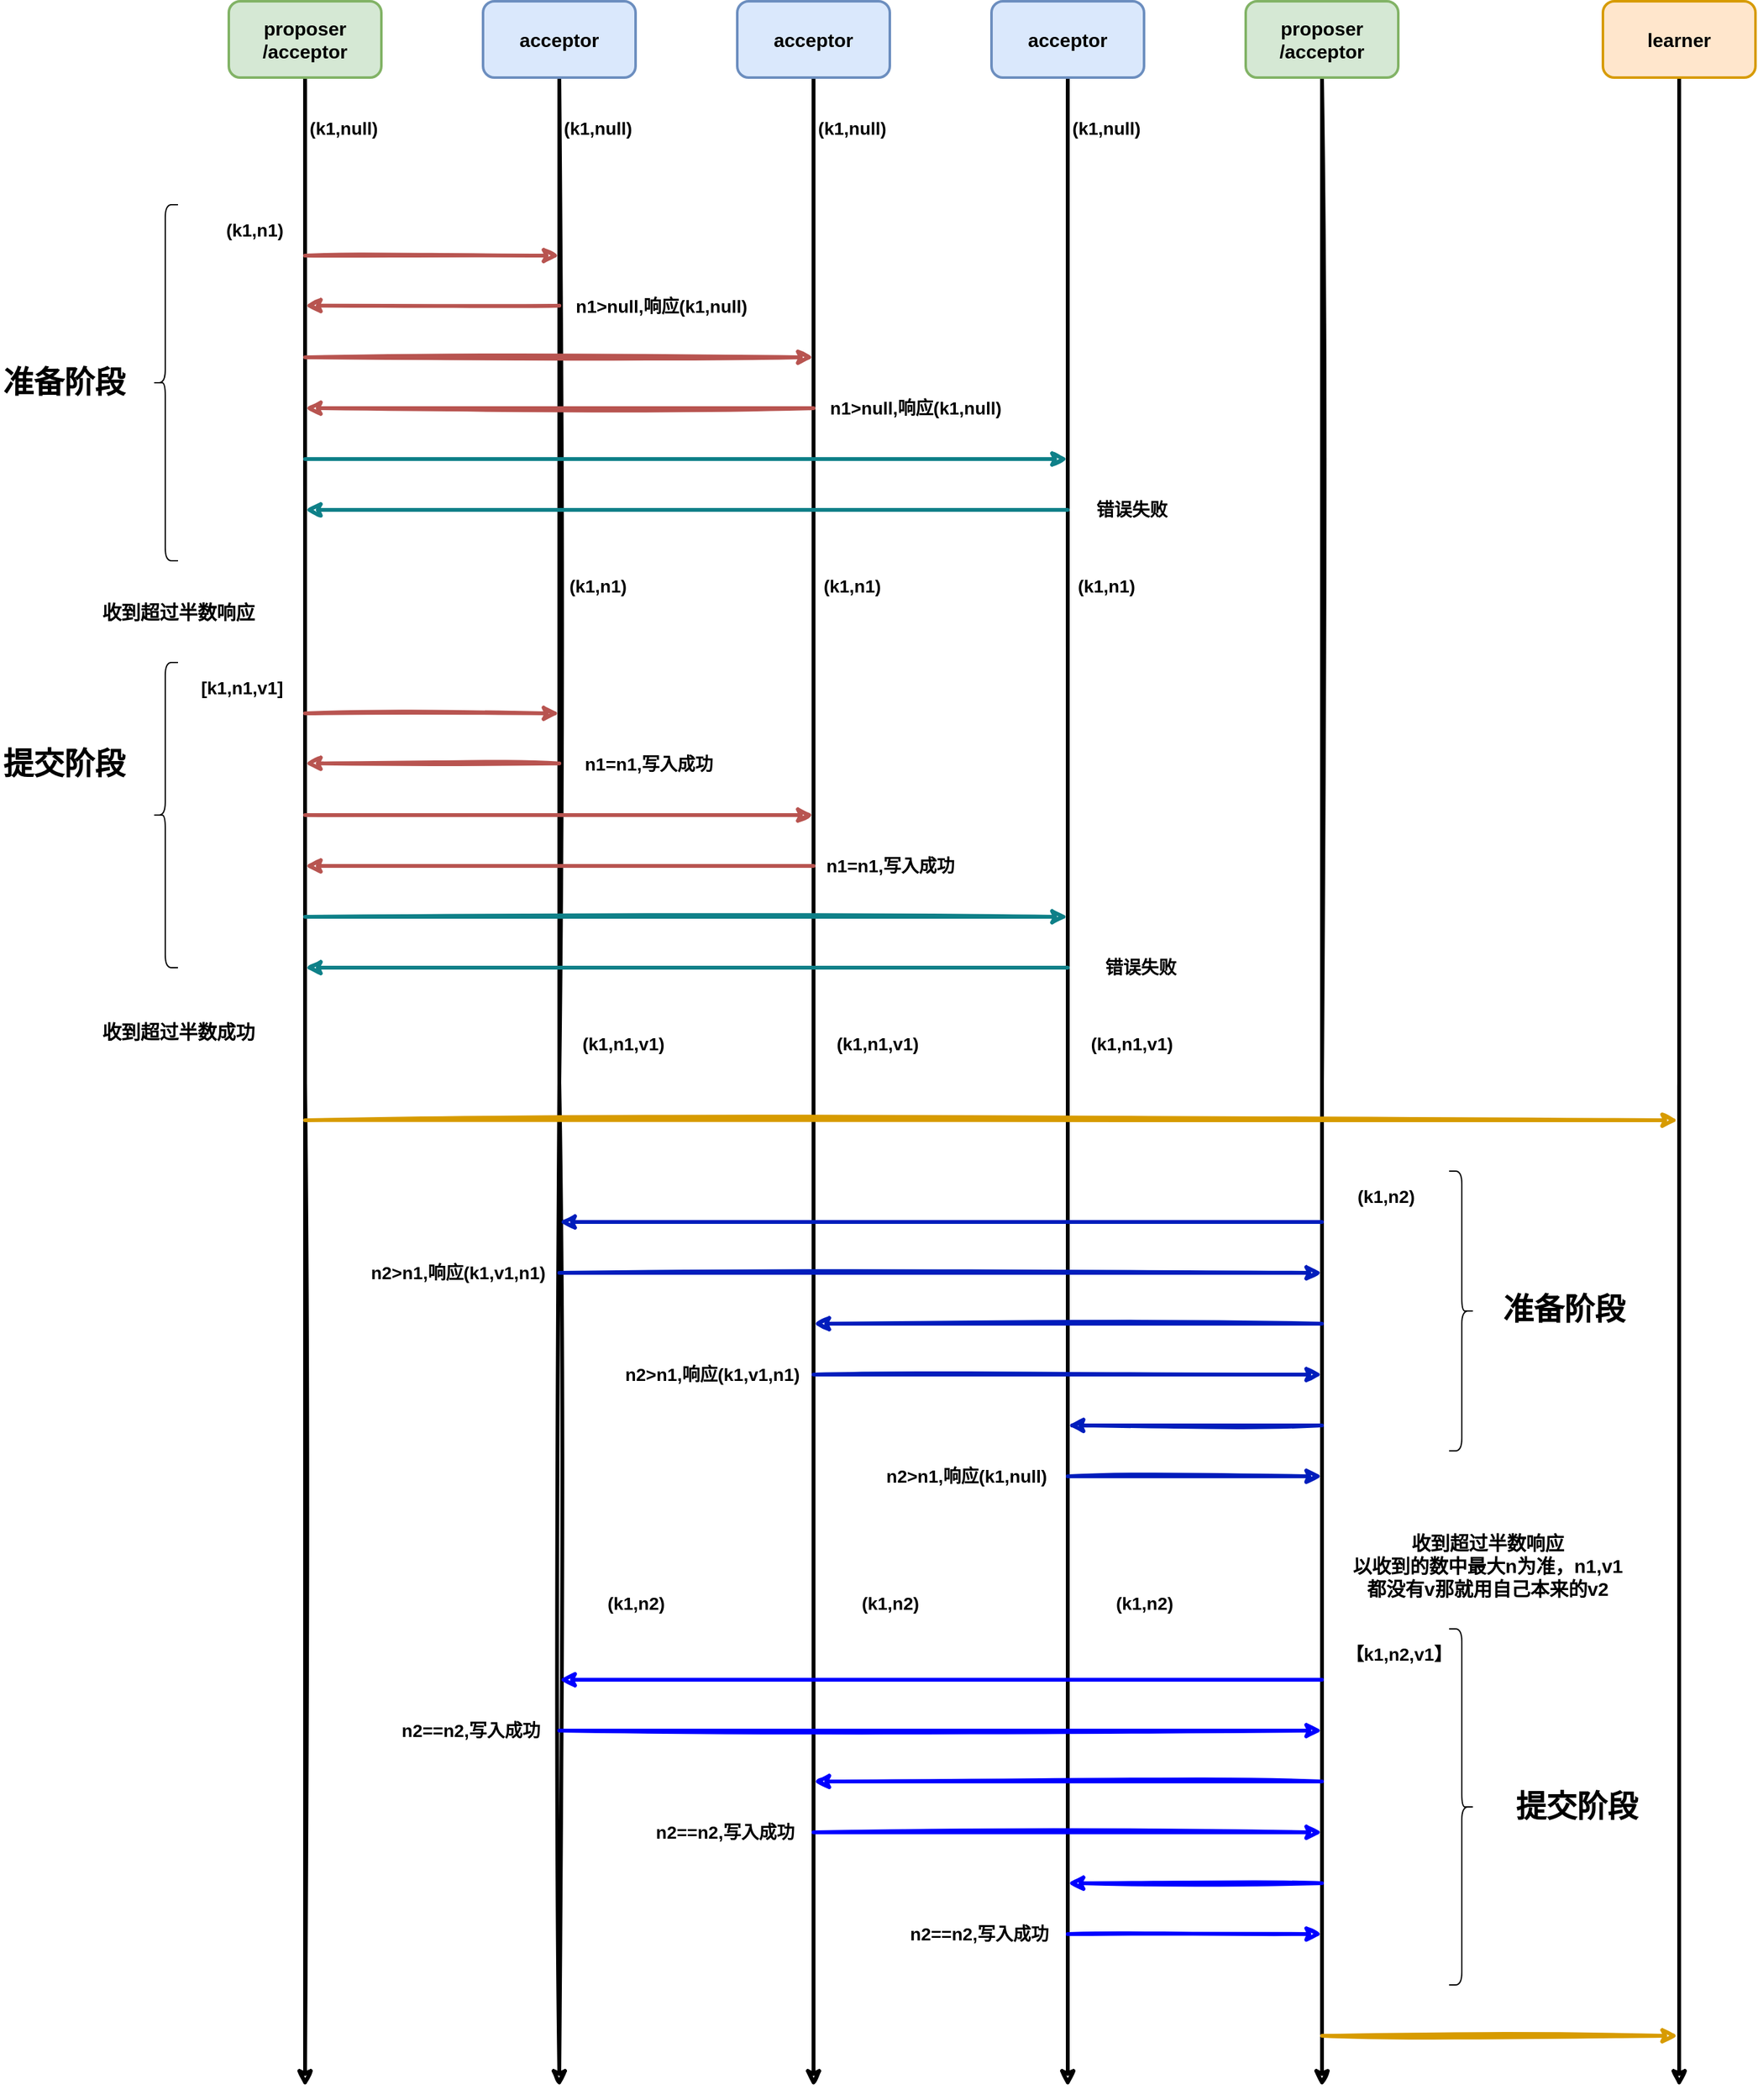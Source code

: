 <mxfile version="20.6.0" type="github">
  <diagram id="HLnwn-vEqSxVtuFkXKkY" name="第 1 页">
    <mxGraphModel dx="3192" dy="1335" grid="1" gridSize="10" guides="1" tooltips="1" connect="1" arrows="1" fold="1" page="1" pageScale="1" pageWidth="827" pageHeight="1169" math="0" shadow="0">
      <root>
        <mxCell id="0" />
        <mxCell id="1" parent="0" />
        <mxCell id="vfaFnPuMj867dS4xbzOk-1" style="edgeStyle=orthogonalEdgeStyle;rounded=0;orthogonalLoop=1;jettySize=auto;html=1;fontSize=15;strokeWidth=3;sketch=1;" edge="1" parent="1" source="vfaFnPuMj867dS4xbzOk-2">
          <mxGeometry relative="1" as="geometry">
            <mxPoint x="220" y="1880" as="targetPoint" />
          </mxGeometry>
        </mxCell>
        <mxCell id="vfaFnPuMj867dS4xbzOk-2" value="proposer&lt;br&gt;/acceptor" style="rounded=1;whiteSpace=wrap;html=1;strokeWidth=2;fillWeight=4;hachureGap=8;hachureAngle=45;fillColor=#d5e8d4;sketch=0;strokeColor=#82b366;fontSize=15;fontStyle=1" vertex="1" parent="1">
          <mxGeometry x="160" y="240" width="120" height="60" as="geometry" />
        </mxCell>
        <mxCell id="vfaFnPuMj867dS4xbzOk-3" style="edgeStyle=orthogonalEdgeStyle;rounded=0;orthogonalLoop=1;jettySize=auto;html=1;fontSize=15;strokeWidth=3;sketch=1;" edge="1" parent="1" source="vfaFnPuMj867dS4xbzOk-4">
          <mxGeometry relative="1" as="geometry">
            <mxPoint x="420" y="1880" as="targetPoint" />
          </mxGeometry>
        </mxCell>
        <mxCell id="vfaFnPuMj867dS4xbzOk-4" value="acceptor" style="rounded=1;whiteSpace=wrap;html=1;strokeWidth=2;fillWeight=4;hachureGap=8;hachureAngle=45;fillColor=#dae8fc;sketch=0;strokeColor=#6c8ebf;fontSize=15;fontStyle=1" vertex="1" parent="1">
          <mxGeometry x="360" y="240" width="120" height="60" as="geometry" />
        </mxCell>
        <mxCell id="vfaFnPuMj867dS4xbzOk-5" style="edgeStyle=orthogonalEdgeStyle;rounded=0;orthogonalLoop=1;jettySize=auto;html=1;fontSize=15;strokeWidth=3;sketch=1;" edge="1" parent="1" source="vfaFnPuMj867dS4xbzOk-6">
          <mxGeometry relative="1" as="geometry">
            <mxPoint x="620" y="1880" as="targetPoint" />
          </mxGeometry>
        </mxCell>
        <mxCell id="vfaFnPuMj867dS4xbzOk-6" value="acceptor" style="rounded=1;whiteSpace=wrap;html=1;strokeWidth=2;fillWeight=4;hachureGap=8;hachureAngle=45;fillColor=#dae8fc;sketch=0;strokeColor=#6c8ebf;fontSize=15;fontStyle=1" vertex="1" parent="1">
          <mxGeometry x="560" y="240" width="120" height="60" as="geometry" />
        </mxCell>
        <mxCell id="vfaFnPuMj867dS4xbzOk-7" style="edgeStyle=orthogonalEdgeStyle;rounded=0;orthogonalLoop=1;jettySize=auto;html=1;fontSize=15;strokeWidth=3;sketch=1;" edge="1" parent="1" source="vfaFnPuMj867dS4xbzOk-8">
          <mxGeometry relative="1" as="geometry">
            <mxPoint x="820" y="1880" as="targetPoint" />
          </mxGeometry>
        </mxCell>
        <mxCell id="vfaFnPuMj867dS4xbzOk-8" value="acceptor" style="rounded=1;whiteSpace=wrap;html=1;strokeWidth=2;fillWeight=4;hachureGap=8;hachureAngle=45;fillColor=#dae8fc;sketch=0;strokeColor=#6c8ebf;fontSize=15;fontStyle=1" vertex="1" parent="1">
          <mxGeometry x="760" y="240" width="120" height="60" as="geometry" />
        </mxCell>
        <mxCell id="vfaFnPuMj867dS4xbzOk-9" style="edgeStyle=orthogonalEdgeStyle;rounded=0;orthogonalLoop=1;jettySize=auto;html=1;fontSize=15;strokeWidth=3;sketch=1;" edge="1" parent="1" source="vfaFnPuMj867dS4xbzOk-10">
          <mxGeometry relative="1" as="geometry">
            <mxPoint x="1020" y="1880" as="targetPoint" />
          </mxGeometry>
        </mxCell>
        <mxCell id="vfaFnPuMj867dS4xbzOk-10" value="proposer&lt;br&gt;/acceptor" style="rounded=1;whiteSpace=wrap;html=1;strokeWidth=2;fillWeight=4;hachureGap=8;hachureAngle=45;fillColor=#d5e8d4;sketch=0;strokeColor=#82b366;fontSize=15;fontStyle=1" vertex="1" parent="1">
          <mxGeometry x="960" y="240" width="120" height="60" as="geometry" />
        </mxCell>
        <mxCell id="vfaFnPuMj867dS4xbzOk-11" value="" style="endArrow=classic;html=1;rounded=0;sketch=1;strokeWidth=3;fontSize=14;fillColor=#f8cecc;strokeColor=#b85450;" edge="1" parent="1">
          <mxGeometry width="50" height="50" relative="1" as="geometry">
            <mxPoint x="220" y="440" as="sourcePoint" />
            <mxPoint x="420" y="440" as="targetPoint" />
          </mxGeometry>
        </mxCell>
        <mxCell id="vfaFnPuMj867dS4xbzOk-12" value="(k1,null)" style="text;strokeColor=none;fillColor=none;html=1;fontSize=14;fontStyle=1;verticalAlign=middle;align=center;sketch=0;" vertex="1" parent="1">
          <mxGeometry x="200" y="320" width="100" height="40" as="geometry" />
        </mxCell>
        <mxCell id="vfaFnPuMj867dS4xbzOk-13" value="" style="endArrow=classic;html=1;rounded=0;sketch=1;strokeWidth=3;fontSize=15;fillColor=#f8cecc;strokeColor=#b85450;" edge="1" parent="1">
          <mxGeometry width="50" height="50" relative="1" as="geometry">
            <mxPoint x="220" y="520" as="sourcePoint" />
            <mxPoint x="620" y="520" as="targetPoint" />
            <Array as="points" />
          </mxGeometry>
        </mxCell>
        <mxCell id="vfaFnPuMj867dS4xbzOk-14" value="" style="endArrow=classic;html=1;rounded=0;sketch=1;strokeWidth=3;fontSize=15;fillColor=#b0e3e6;strokeColor=#0e8088;" edge="1" parent="1">
          <mxGeometry width="50" height="50" relative="1" as="geometry">
            <mxPoint x="220" y="600" as="sourcePoint" />
            <mxPoint x="820" y="600" as="targetPoint" />
          </mxGeometry>
        </mxCell>
        <mxCell id="vfaFnPuMj867dS4xbzOk-15" value="(k1,null)" style="text;strokeColor=none;fillColor=none;html=1;fontSize=14;fontStyle=1;verticalAlign=middle;align=center;sketch=0;" vertex="1" parent="1">
          <mxGeometry x="400" y="320" width="100" height="40" as="geometry" />
        </mxCell>
        <mxCell id="vfaFnPuMj867dS4xbzOk-16" value="(k1,null)" style="text;strokeColor=none;fillColor=none;html=1;fontSize=14;fontStyle=1;verticalAlign=middle;align=center;sketch=0;" vertex="1" parent="1">
          <mxGeometry x="600" y="320" width="100" height="40" as="geometry" />
        </mxCell>
        <mxCell id="vfaFnPuMj867dS4xbzOk-17" value="(k1,null)" style="text;strokeColor=none;fillColor=none;html=1;fontSize=14;fontStyle=1;verticalAlign=middle;align=center;sketch=0;" vertex="1" parent="1">
          <mxGeometry x="800" y="320" width="100" height="40" as="geometry" />
        </mxCell>
        <mxCell id="vfaFnPuMj867dS4xbzOk-18" value="" style="endArrow=classic;html=1;rounded=0;sketch=1;strokeWidth=3;fontSize=15;fillColor=#f8cecc;strokeColor=#b85450;" edge="1" parent="1">
          <mxGeometry width="50" height="50" relative="1" as="geometry">
            <mxPoint x="420" y="479.33" as="sourcePoint" />
            <mxPoint x="220" y="479.33" as="targetPoint" />
          </mxGeometry>
        </mxCell>
        <mxCell id="vfaFnPuMj867dS4xbzOk-19" value="" style="endArrow=classic;html=1;rounded=0;sketch=1;strokeWidth=3;fontSize=15;fillColor=#f8cecc;strokeColor=#b85450;" edge="1" parent="1">
          <mxGeometry width="50" height="50" relative="1" as="geometry">
            <mxPoint x="620" y="560" as="sourcePoint" />
            <mxPoint x="220" y="560" as="targetPoint" />
          </mxGeometry>
        </mxCell>
        <mxCell id="vfaFnPuMj867dS4xbzOk-20" value="" style="endArrow=classic;html=1;rounded=0;sketch=1;strokeWidth=3;fontSize=15;fillColor=#b0e3e6;strokeColor=#0e8088;" edge="1" parent="1">
          <mxGeometry width="50" height="50" relative="1" as="geometry">
            <mxPoint x="820" y="640" as="sourcePoint" />
            <mxPoint x="220" y="640" as="targetPoint" />
          </mxGeometry>
        </mxCell>
        <mxCell id="vfaFnPuMj867dS4xbzOk-21" value="" style="endArrow=classic;html=1;rounded=0;sketch=1;strokeWidth=3;fontSize=14;fillColor=#f8cecc;strokeColor=#b85450;" edge="1" parent="1">
          <mxGeometry width="50" height="50" relative="1" as="geometry">
            <mxPoint x="220" y="800.0" as="sourcePoint" />
            <mxPoint x="420" y="800.0" as="targetPoint" />
          </mxGeometry>
        </mxCell>
        <mxCell id="vfaFnPuMj867dS4xbzOk-22" value="" style="endArrow=classic;html=1;rounded=0;sketch=1;strokeWidth=3;fontSize=15;fillColor=#f8cecc;strokeColor=#b85450;" edge="1" parent="1">
          <mxGeometry width="50" height="50" relative="1" as="geometry">
            <mxPoint x="220" y="880.0" as="sourcePoint" />
            <mxPoint x="620" y="880.0" as="targetPoint" />
            <Array as="points" />
          </mxGeometry>
        </mxCell>
        <mxCell id="vfaFnPuMj867dS4xbzOk-23" value="(k1,n1)" style="text;strokeColor=none;fillColor=none;html=1;fontSize=14;fontStyle=1;verticalAlign=middle;align=center;sketch=0;" vertex="1" parent="1">
          <mxGeometry x="130" y="400" width="100" height="40" as="geometry" />
        </mxCell>
        <mxCell id="vfaFnPuMj867dS4xbzOk-24" value="n1&amp;gt;null,响应(k1,null)" style="text;html=1;fontSize=14;fontStyle=1;verticalAlign=middle;align=center;sketch=0;" vertex="1" parent="1">
          <mxGeometry x="450" y="460" width="100" height="40" as="geometry" />
        </mxCell>
        <mxCell id="vfaFnPuMj867dS4xbzOk-25" value="n1&amp;gt;null,响应(k1,null)" style="text;html=1;fontSize=14;fontStyle=1;verticalAlign=middle;align=center;sketch=0;" vertex="1" parent="1">
          <mxGeometry x="650" y="540" width="100" height="40" as="geometry" />
        </mxCell>
        <mxCell id="vfaFnPuMj867dS4xbzOk-27" value="" style="shape=curlyBracket;whiteSpace=wrap;html=1;rounded=1;labelPosition=left;verticalLabelPosition=middle;align=right;verticalAlign=middle;sketch=0;fontSize=14;" vertex="1" parent="1">
          <mxGeometry x="100" y="400" width="20" height="280" as="geometry" />
        </mxCell>
        <mxCell id="vfaFnPuMj867dS4xbzOk-28" value="准备阶段" style="text;strokeColor=none;fillColor=none;html=1;fontSize=24;fontStyle=1;verticalAlign=middle;align=center;sketch=0;" vertex="1" parent="1">
          <mxGeometry x="-20" y="520" width="100" height="40" as="geometry" />
        </mxCell>
        <mxCell id="vfaFnPuMj867dS4xbzOk-29" value="收到超过半数响应" style="text;strokeColor=none;fillColor=none;html=1;fontSize=15;fontStyle=1;verticalAlign=middle;align=center;sketch=0;" vertex="1" parent="1">
          <mxGeometry x="70" y="700" width="100" height="40" as="geometry" />
        </mxCell>
        <mxCell id="vfaFnPuMj867dS4xbzOk-30" value="" style="shape=curlyBracket;whiteSpace=wrap;html=1;rounded=1;labelPosition=left;verticalLabelPosition=middle;align=right;verticalAlign=middle;sketch=0;fontSize=14;" vertex="1" parent="1">
          <mxGeometry x="100" y="760" width="20" height="240" as="geometry" />
        </mxCell>
        <mxCell id="vfaFnPuMj867dS4xbzOk-31" value="[k1,n1,v1]" style="text;strokeColor=none;fillColor=none;html=1;fontSize=14;fontStyle=1;verticalAlign=middle;align=center;sketch=0;" vertex="1" parent="1">
          <mxGeometry x="120" y="760" width="100" height="40" as="geometry" />
        </mxCell>
        <mxCell id="vfaFnPuMj867dS4xbzOk-34" value="提交阶段" style="text;strokeColor=none;fillColor=none;html=1;fontSize=24;fontStyle=1;verticalAlign=middle;align=center;sketch=0;" vertex="1" parent="1">
          <mxGeometry x="-20" y="820" width="100" height="40" as="geometry" />
        </mxCell>
        <mxCell id="vfaFnPuMj867dS4xbzOk-35" value="" style="endArrow=classic;html=1;rounded=0;sketch=1;strokeWidth=3;fontSize=15;fillColor=#0050ef;strokeColor=#001DBC;" edge="1" parent="1">
          <mxGeometry width="50" height="50" relative="1" as="geometry">
            <mxPoint x="1020" y="1200" as="sourcePoint" />
            <mxPoint x="420" y="1200" as="targetPoint" />
            <Array as="points" />
          </mxGeometry>
        </mxCell>
        <mxCell id="vfaFnPuMj867dS4xbzOk-36" value="" style="endArrow=classic;html=1;rounded=0;sketch=1;strokeWidth=3;fontSize=15;fillColor=#0050ef;strokeColor=#001DBC;" edge="1" parent="1">
          <mxGeometry width="50" height="50" relative="1" as="geometry">
            <mxPoint x="420" y="1240" as="sourcePoint" />
            <mxPoint x="1020" y="1240" as="targetPoint" />
            <Array as="points" />
          </mxGeometry>
        </mxCell>
        <mxCell id="vfaFnPuMj867dS4xbzOk-37" value="n2&amp;gt;n1,响应(k1,v1,n1)" style="text;strokeColor=none;fillColor=none;html=1;fontSize=14;fontStyle=1;verticalAlign=middle;align=center;sketch=0;" vertex="1" parent="1">
          <mxGeometry x="290" y="1220" width="100" height="40" as="geometry" />
        </mxCell>
        <mxCell id="vfaFnPuMj867dS4xbzOk-38" value="" style="endArrow=classic;html=1;rounded=0;sketch=1;strokeWidth=3;fontSize=15;fillColor=#0050ef;strokeColor=#001DBC;" edge="1" parent="1">
          <mxGeometry width="50" height="50" relative="1" as="geometry">
            <mxPoint x="1020" y="1280" as="sourcePoint" />
            <mxPoint x="620" y="1280" as="targetPoint" />
            <Array as="points" />
          </mxGeometry>
        </mxCell>
        <mxCell id="vfaFnPuMj867dS4xbzOk-39" value="" style="endArrow=classic;html=1;rounded=0;sketch=1;strokeWidth=3;fontSize=15;fillColor=#0050ef;strokeColor=#001DBC;" edge="1" parent="1">
          <mxGeometry width="50" height="50" relative="1" as="geometry">
            <mxPoint x="620" y="1320" as="sourcePoint" />
            <mxPoint x="1020" y="1320" as="targetPoint" />
            <Array as="points" />
          </mxGeometry>
        </mxCell>
        <mxCell id="vfaFnPuMj867dS4xbzOk-41" value="" style="endArrow=classic;html=1;rounded=0;sketch=1;strokeWidth=3;fontSize=15;fillColor=#0050ef;strokeColor=#001DBC;" edge="1" parent="1">
          <mxGeometry width="50" height="50" relative="1" as="geometry">
            <mxPoint x="820" y="1400" as="sourcePoint" />
            <mxPoint x="1020" y="1400" as="targetPoint" />
            <Array as="points" />
          </mxGeometry>
        </mxCell>
        <mxCell id="vfaFnPuMj867dS4xbzOk-42" value="" style="endArrow=classic;html=1;rounded=0;sketch=1;strokeWidth=3;fontSize=15;fillColor=#0050ef;strokeColor=#001DBC;" edge="1" parent="1">
          <mxGeometry width="50" height="50" relative="1" as="geometry">
            <mxPoint x="1020" y="1360" as="sourcePoint" />
            <mxPoint x="820" y="1360" as="targetPoint" />
            <Array as="points" />
          </mxGeometry>
        </mxCell>
        <mxCell id="vfaFnPuMj867dS4xbzOk-44" value="(k1,n2)" style="text;strokeColor=none;fillColor=none;html=1;fontSize=14;fontStyle=1;verticalAlign=middle;align=center;sketch=0;" vertex="1" parent="1">
          <mxGeometry x="1020" y="1160" width="100" height="40" as="geometry" />
        </mxCell>
        <mxCell id="vfaFnPuMj867dS4xbzOk-45" value="(k1,n2)" style="text;strokeColor=none;fillColor=none;html=1;fontSize=14;fontStyle=1;verticalAlign=middle;align=center;sketch=0;" vertex="1" parent="1">
          <mxGeometry x="430" y="1480" width="100" height="40" as="geometry" />
        </mxCell>
        <mxCell id="vfaFnPuMj867dS4xbzOk-46" value="(k1,n2)" style="text;strokeColor=none;fillColor=none;html=1;fontSize=14;fontStyle=1;verticalAlign=middle;align=center;sketch=0;" vertex="1" parent="1">
          <mxGeometry x="630" y="1480" width="100" height="40" as="geometry" />
        </mxCell>
        <mxCell id="vfaFnPuMj867dS4xbzOk-47" value="(k1,n2)" style="text;strokeColor=none;fillColor=none;html=1;fontSize=14;fontStyle=1;verticalAlign=middle;align=center;sketch=0;" vertex="1" parent="1">
          <mxGeometry x="830" y="1480" width="100" height="40" as="geometry" />
        </mxCell>
        <mxCell id="vfaFnPuMj867dS4xbzOk-48" value="" style="shape=curlyBracket;whiteSpace=wrap;html=1;rounded=1;labelPosition=left;verticalLabelPosition=middle;align=right;verticalAlign=middle;sketch=0;fontSize=14;rotation=-180;" vertex="1" parent="1">
          <mxGeometry x="1120" y="1160" width="20" height="220" as="geometry" />
        </mxCell>
        <mxCell id="vfaFnPuMj867dS4xbzOk-50" value="准备阶段" style="text;strokeColor=none;fillColor=none;html=1;fontSize=24;fontStyle=1;verticalAlign=middle;align=center;sketch=0;" vertex="1" parent="1">
          <mxGeometry x="1160" y="1249" width="100" height="40" as="geometry" />
        </mxCell>
        <mxCell id="vfaFnPuMj867dS4xbzOk-51" value="" style="endArrow=classic;html=1;rounded=0;sketch=1;strokeWidth=3;fontSize=15;fillColor=#f8cecc;strokeColor=#b85450;" edge="1" parent="1">
          <mxGeometry width="50" height="50" relative="1" as="geometry">
            <mxPoint x="420" y="839.33" as="sourcePoint" />
            <mxPoint x="220" y="839.33" as="targetPoint" />
          </mxGeometry>
        </mxCell>
        <mxCell id="vfaFnPuMj867dS4xbzOk-52" value="n1=n1,写入成功" style="text;html=1;fontSize=14;fontStyle=1;verticalAlign=middle;align=center;sketch=0;" vertex="1" parent="1">
          <mxGeometry x="440" y="820" width="100" height="40" as="geometry" />
        </mxCell>
        <mxCell id="vfaFnPuMj867dS4xbzOk-53" value="" style="endArrow=classic;html=1;rounded=0;sketch=1;strokeWidth=3;fontSize=15;fillColor=#f8cecc;strokeColor=#b85450;" edge="1" parent="1">
          <mxGeometry width="50" height="50" relative="1" as="geometry">
            <mxPoint x="620" y="920.0" as="sourcePoint" />
            <mxPoint x="220" y="920.0" as="targetPoint" />
          </mxGeometry>
        </mxCell>
        <mxCell id="vfaFnPuMj867dS4xbzOk-54" value="" style="endArrow=classic;html=1;rounded=0;sketch=1;strokeWidth=3;fontSize=15;fillColor=#b0e3e6;strokeColor=#0e8088;" edge="1" parent="1">
          <mxGeometry width="50" height="50" relative="1" as="geometry">
            <mxPoint x="220" y="960.0" as="sourcePoint" />
            <mxPoint x="820" y="960.0" as="targetPoint" />
          </mxGeometry>
        </mxCell>
        <mxCell id="vfaFnPuMj867dS4xbzOk-55" value="" style="endArrow=classic;html=1;rounded=0;sketch=1;strokeWidth=3;fontSize=15;fillColor=#b0e3e6;strokeColor=#0e8088;" edge="1" parent="1">
          <mxGeometry width="50" height="50" relative="1" as="geometry">
            <mxPoint x="820" y="1000.0" as="sourcePoint" />
            <mxPoint x="220" y="1000.0" as="targetPoint" />
          </mxGeometry>
        </mxCell>
        <mxCell id="vfaFnPuMj867dS4xbzOk-56" value="收到超过半数成功" style="text;strokeColor=none;fillColor=none;html=1;fontSize=15;fontStyle=1;verticalAlign=middle;align=center;sketch=0;" vertex="1" parent="1">
          <mxGeometry x="70" y="1030" width="100" height="40" as="geometry" />
        </mxCell>
        <mxCell id="vfaFnPuMj867dS4xbzOk-57" value="" style="endArrow=classic;html=1;rounded=0;sketch=1;strokeWidth=3;fontSize=15;strokeColor=#0000FF;" edge="1" parent="1">
          <mxGeometry width="50" height="50" relative="1" as="geometry">
            <mxPoint x="1020" y="1560.0" as="sourcePoint" />
            <mxPoint x="420" y="1560.0" as="targetPoint" />
            <Array as="points" />
          </mxGeometry>
        </mxCell>
        <mxCell id="vfaFnPuMj867dS4xbzOk-58" value="" style="endArrow=classic;html=1;rounded=0;sketch=1;strokeWidth=3;fontSize=15;strokeColor=#0000FF;" edge="1" parent="1">
          <mxGeometry width="50" height="50" relative="1" as="geometry">
            <mxPoint x="420" y="1600.0" as="sourcePoint" />
            <mxPoint x="1020" y="1600.0" as="targetPoint" />
            <Array as="points" />
          </mxGeometry>
        </mxCell>
        <mxCell id="vfaFnPuMj867dS4xbzOk-59" value="" style="endArrow=classic;html=1;rounded=0;sketch=1;strokeWidth=3;fontSize=15;strokeColor=#0000FF;" edge="1" parent="1">
          <mxGeometry width="50" height="50" relative="1" as="geometry">
            <mxPoint x="1020" y="1640.0" as="sourcePoint" />
            <mxPoint x="620" y="1640.0" as="targetPoint" />
            <Array as="points" />
          </mxGeometry>
        </mxCell>
        <mxCell id="vfaFnPuMj867dS4xbzOk-60" value="" style="endArrow=classic;html=1;rounded=0;sketch=1;strokeWidth=3;fontSize=15;strokeColor=#0000FF;" edge="1" parent="1">
          <mxGeometry width="50" height="50" relative="1" as="geometry">
            <mxPoint x="620" y="1680.0" as="sourcePoint" />
            <mxPoint x="1020" y="1680.0" as="targetPoint" />
            <Array as="points" />
          </mxGeometry>
        </mxCell>
        <mxCell id="vfaFnPuMj867dS4xbzOk-61" value="n2==n2,写入成功" style="text;html=1;fontSize=14;fontStyle=1;verticalAlign=middle;align=center;sketch=0;" vertex="1" parent="1">
          <mxGeometry x="500" y="1660" width="100" height="40" as="geometry" />
        </mxCell>
        <mxCell id="vfaFnPuMj867dS4xbzOk-63" value="" style="endArrow=classic;html=1;rounded=0;sketch=1;strokeWidth=3;fontSize=15;strokeColor=#0000FF;" edge="1" parent="1">
          <mxGeometry width="50" height="50" relative="1" as="geometry">
            <mxPoint x="1020" y="1720.0" as="sourcePoint" />
            <mxPoint x="820" y="1720.0" as="targetPoint" />
            <Array as="points" />
          </mxGeometry>
        </mxCell>
        <mxCell id="vfaFnPuMj867dS4xbzOk-64" value="" style="shape=curlyBracket;whiteSpace=wrap;html=1;rounded=1;labelPosition=left;verticalLabelPosition=middle;align=right;verticalAlign=middle;sketch=0;fontSize=14;rotation=-180;" vertex="1" parent="1">
          <mxGeometry x="1120" y="1520" width="20" height="280" as="geometry" />
        </mxCell>
        <mxCell id="vfaFnPuMj867dS4xbzOk-65" value="提交阶段" style="text;strokeColor=none;fillColor=none;html=1;fontSize=24;fontStyle=1;verticalAlign=middle;align=center;sketch=0;" vertex="1" parent="1">
          <mxGeometry x="1170" y="1640" width="100" height="40" as="geometry" />
        </mxCell>
        <mxCell id="vfaFnPuMj867dS4xbzOk-67" value="n2==n2,写入成功" style="text;strokeColor=none;fillColor=none;html=1;fontSize=14;fontStyle=1;verticalAlign=middle;align=center;sketch=0;" vertex="1" parent="1">
          <mxGeometry x="300" y="1580" width="100" height="40" as="geometry" />
        </mxCell>
        <mxCell id="vfaFnPuMj867dS4xbzOk-68" value="【k1,n2,v1】" style="text;strokeColor=none;fillColor=none;html=1;fontSize=14;fontStyle=1;verticalAlign=middle;align=center;sketch=0;" vertex="1" parent="1">
          <mxGeometry x="1030" y="1520" width="100" height="40" as="geometry" />
        </mxCell>
        <mxCell id="vfaFnPuMj867dS4xbzOk-69" style="edgeStyle=orthogonalEdgeStyle;rounded=0;orthogonalLoop=1;jettySize=auto;html=1;strokeWidth=3;sketch=1;" edge="1" parent="1" source="vfaFnPuMj867dS4xbzOk-70">
          <mxGeometry relative="1" as="geometry">
            <mxPoint x="1301" y="1880" as="targetPoint" />
          </mxGeometry>
        </mxCell>
        <mxCell id="vfaFnPuMj867dS4xbzOk-70" value="learner" style="rounded=1;whiteSpace=wrap;html=1;strokeWidth=2;fillWeight=4;hachureGap=8;hachureAngle=45;fillColor=#ffe6cc;sketch=0;strokeColor=#d79b00;fontSize=15;fontStyle=1" vertex="1" parent="1">
          <mxGeometry x="1241" y="240" width="120" height="60" as="geometry" />
        </mxCell>
        <mxCell id="vfaFnPuMj867dS4xbzOk-71" value="" style="endArrow=classic;html=1;rounded=0;sketch=1;strokeWidth=3;fontSize=15;strokeColor=#0000FF;" edge="1" parent="1">
          <mxGeometry width="50" height="50" relative="1" as="geometry">
            <mxPoint x="820" y="1760.0" as="sourcePoint" />
            <mxPoint x="1020" y="1760" as="targetPoint" />
            <Array as="points" />
          </mxGeometry>
        </mxCell>
        <mxCell id="vfaFnPuMj867dS4xbzOk-72" value="" style="endArrow=classic;html=1;rounded=0;sketch=1;strokeWidth=3;fontSize=15;fillColor=#ffe6cc;strokeColor=#d79b00;" edge="1" parent="1">
          <mxGeometry width="50" height="50" relative="1" as="geometry">
            <mxPoint x="1020" y="1840" as="sourcePoint" />
            <mxPoint x="1300" y="1840" as="targetPoint" />
            <Array as="points" />
          </mxGeometry>
        </mxCell>
        <mxCell id="vfaFnPuMj867dS4xbzOk-75" value="" style="endArrow=classic;html=1;rounded=0;sketch=1;strokeWidth=3;fontSize=15;fillColor=#ffe6cc;strokeColor=#d79b00;" edge="1" parent="1">
          <mxGeometry width="50" height="50" relative="1" as="geometry">
            <mxPoint x="220" y="1120" as="sourcePoint" />
            <mxPoint x="1300" y="1120" as="targetPoint" />
            <Array as="points" />
          </mxGeometry>
        </mxCell>
        <mxCell id="vfaFnPuMj867dS4xbzOk-76" value="(k1,n1)" style="text;strokeColor=none;fillColor=none;html=1;fontSize=14;fontStyle=1;verticalAlign=middle;align=center;sketch=0;" vertex="1" parent="1">
          <mxGeometry x="400" y="680" width="100" height="40" as="geometry" />
        </mxCell>
        <mxCell id="vfaFnPuMj867dS4xbzOk-77" value="(k1,n1)" style="text;strokeColor=none;fillColor=none;html=1;fontSize=14;fontStyle=1;verticalAlign=middle;align=center;sketch=0;" vertex="1" parent="1">
          <mxGeometry x="600" y="680" width="100" height="40" as="geometry" />
        </mxCell>
        <mxCell id="vfaFnPuMj867dS4xbzOk-78" value="(k1,n1)" style="text;strokeColor=none;fillColor=none;html=1;fontSize=14;fontStyle=1;verticalAlign=middle;align=center;sketch=0;" vertex="1" parent="1">
          <mxGeometry x="800" y="680" width="100" height="40" as="geometry" />
        </mxCell>
        <mxCell id="vfaFnPuMj867dS4xbzOk-79" value="n1=n1,写入成功" style="text;html=1;fontSize=14;fontStyle=1;verticalAlign=middle;align=center;sketch=0;" vertex="1" parent="1">
          <mxGeometry x="630" y="900" width="100" height="40" as="geometry" />
        </mxCell>
        <mxCell id="vfaFnPuMj867dS4xbzOk-80" value="错误失败" style="text;html=1;fontSize=14;fontStyle=1;verticalAlign=middle;align=center;sketch=0;" vertex="1" parent="1">
          <mxGeometry x="827" y="980" width="100" height="40" as="geometry" />
        </mxCell>
        <mxCell id="vfaFnPuMj867dS4xbzOk-84" value="(k1,n1,v1)" style="text;strokeColor=none;fillColor=none;html=1;fontSize=14;fontStyle=1;verticalAlign=middle;align=center;sketch=0;" vertex="1" parent="1">
          <mxGeometry x="420" y="1040" width="100" height="40" as="geometry" />
        </mxCell>
        <mxCell id="vfaFnPuMj867dS4xbzOk-85" value="(k1,n1,v1)" style="text;strokeColor=none;fillColor=none;html=1;fontSize=14;fontStyle=1;verticalAlign=middle;align=center;sketch=0;" vertex="1" parent="1">
          <mxGeometry x="620" y="1040" width="100" height="40" as="geometry" />
        </mxCell>
        <mxCell id="vfaFnPuMj867dS4xbzOk-86" value="(k1,n1,v1)" style="text;strokeColor=none;fillColor=none;html=1;fontSize=14;fontStyle=1;verticalAlign=middle;align=center;sketch=0;" vertex="1" parent="1">
          <mxGeometry x="820" y="1040" width="100" height="40" as="geometry" />
        </mxCell>
        <mxCell id="vfaFnPuMj867dS4xbzOk-87" value="n2&amp;gt;n1,响应(k1,v1,n1)" style="text;strokeColor=none;fillColor=none;html=1;fontSize=14;fontStyle=1;verticalAlign=middle;align=center;sketch=0;" vertex="1" parent="1">
          <mxGeometry x="490" y="1300" width="100" height="40" as="geometry" />
        </mxCell>
        <mxCell id="vfaFnPuMj867dS4xbzOk-88" value="n2&amp;gt;n1,响应(k1,null)" style="text;strokeColor=none;fillColor=none;html=1;fontSize=14;fontStyle=1;verticalAlign=middle;align=center;sketch=0;" vertex="1" parent="1">
          <mxGeometry x="690" y="1380" width="100" height="40" as="geometry" />
        </mxCell>
        <mxCell id="vfaFnPuMj867dS4xbzOk-91" value="错误失败" style="text;html=1;fontSize=14;fontStyle=1;verticalAlign=middle;align=center;sketch=0;" vertex="1" parent="1">
          <mxGeometry x="820" y="620" width="100" height="40" as="geometry" />
        </mxCell>
        <mxCell id="vfaFnPuMj867dS4xbzOk-92" value="收到超过半数响应&lt;br&gt;以收到的数中最大n为准，n1,v1&lt;br&gt;都没有v那就用自己本来的v2" style="text;strokeColor=none;fillColor=none;html=1;fontSize=15;fontStyle=1;verticalAlign=middle;align=center;sketch=0;" vertex="1" parent="1">
          <mxGeometry x="1100" y="1450" width="100" height="40" as="geometry" />
        </mxCell>
        <mxCell id="vfaFnPuMj867dS4xbzOk-95" value="n2==n2,写入成功" style="text;html=1;fontSize=14;fontStyle=1;verticalAlign=middle;align=center;sketch=0;" vertex="1" parent="1">
          <mxGeometry x="700" y="1740" width="100" height="40" as="geometry" />
        </mxCell>
      </root>
    </mxGraphModel>
  </diagram>
</mxfile>
